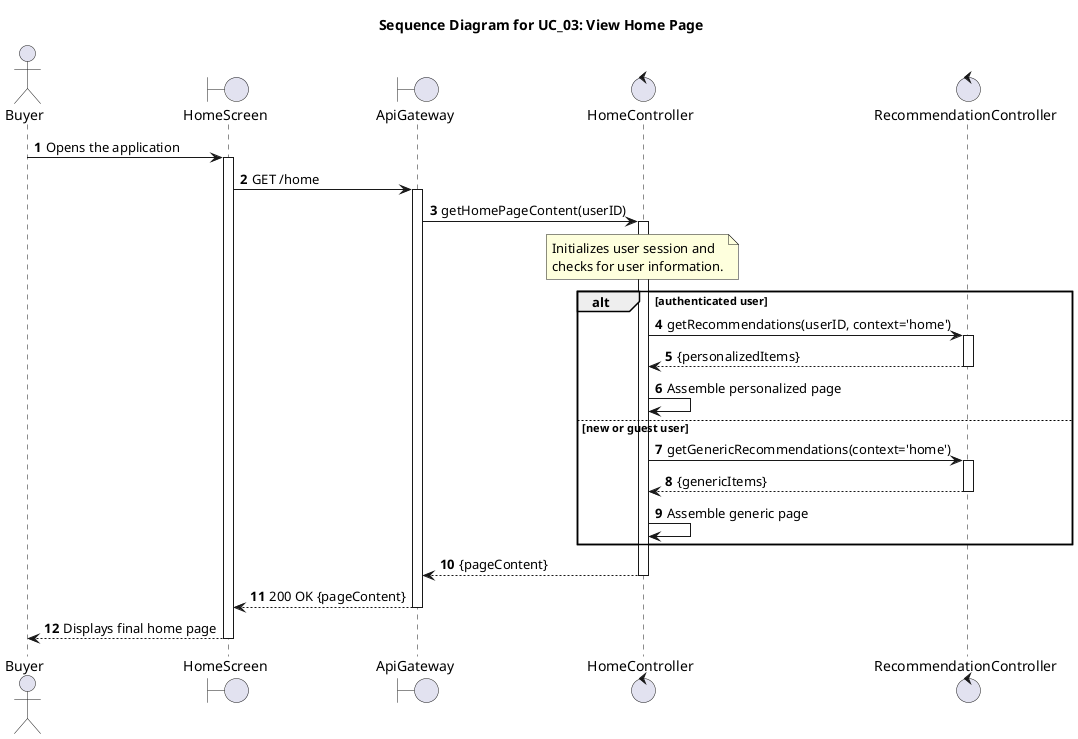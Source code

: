 @startuml
autonumber

actor Buyer
boundary "HomeScreen" as Boundary
boundary ApiGateway
control "HomeController" as Controller
control "RecommendationController" as RecoController

title Sequence Diagram for UC_03: View Home Page 

Buyer -> Boundary: Opens the application
activate Boundary

Boundary -> ApiGateway: GET /home
activate ApiGateway

ApiGateway -> Controller: getHomePageContent(userID)
activate Controller

note over Controller
  Initializes user session and
  checks for user information.
end note

alt authenticated user
    ' Included call to UC_04 logic for personalization
    Controller -> RecoController: getRecommendations(userID, context='home')
    activate RecoController
    RecoController --> Controller: {personalizedItems}
    deactivate RecoController
    
    Controller -> Controller: Assemble personalized page
    
else new or guest user
    ' Alternate flow for new/guest users
    Controller -> RecoController: getGenericRecommendations(context='home')
    activate RecoController
    RecoController --> Controller: {genericItems}
    deactivate RecoController
    
    Controller -> Controller: Assemble generic page
end

Controller --> ApiGateway: {pageContent}
deactivate Controller

ApiGateway --> Boundary: 200 OK {pageContent}
deactivate ApiGateway

Boundary --> Buyer: Displays final home page
deactivate Boundary

@enduml